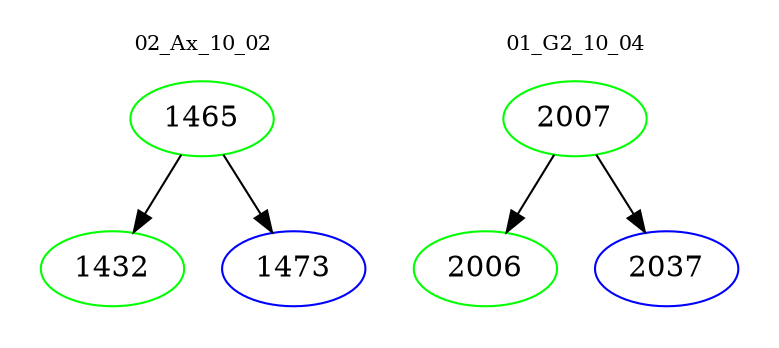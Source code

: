 digraph{
subgraph cluster_0 {
color = white
label = "02_Ax_10_02";
fontsize=10;
T0_1465 [label="1465", color="green"]
T0_1465 -> T0_1432 [color="black"]
T0_1432 [label="1432", color="green"]
T0_1465 -> T0_1473 [color="black"]
T0_1473 [label="1473", color="blue"]
}
subgraph cluster_1 {
color = white
label = "01_G2_10_04";
fontsize=10;
T1_2007 [label="2007", color="green"]
T1_2007 -> T1_2006 [color="black"]
T1_2006 [label="2006", color="green"]
T1_2007 -> T1_2037 [color="black"]
T1_2037 [label="2037", color="blue"]
}
}
